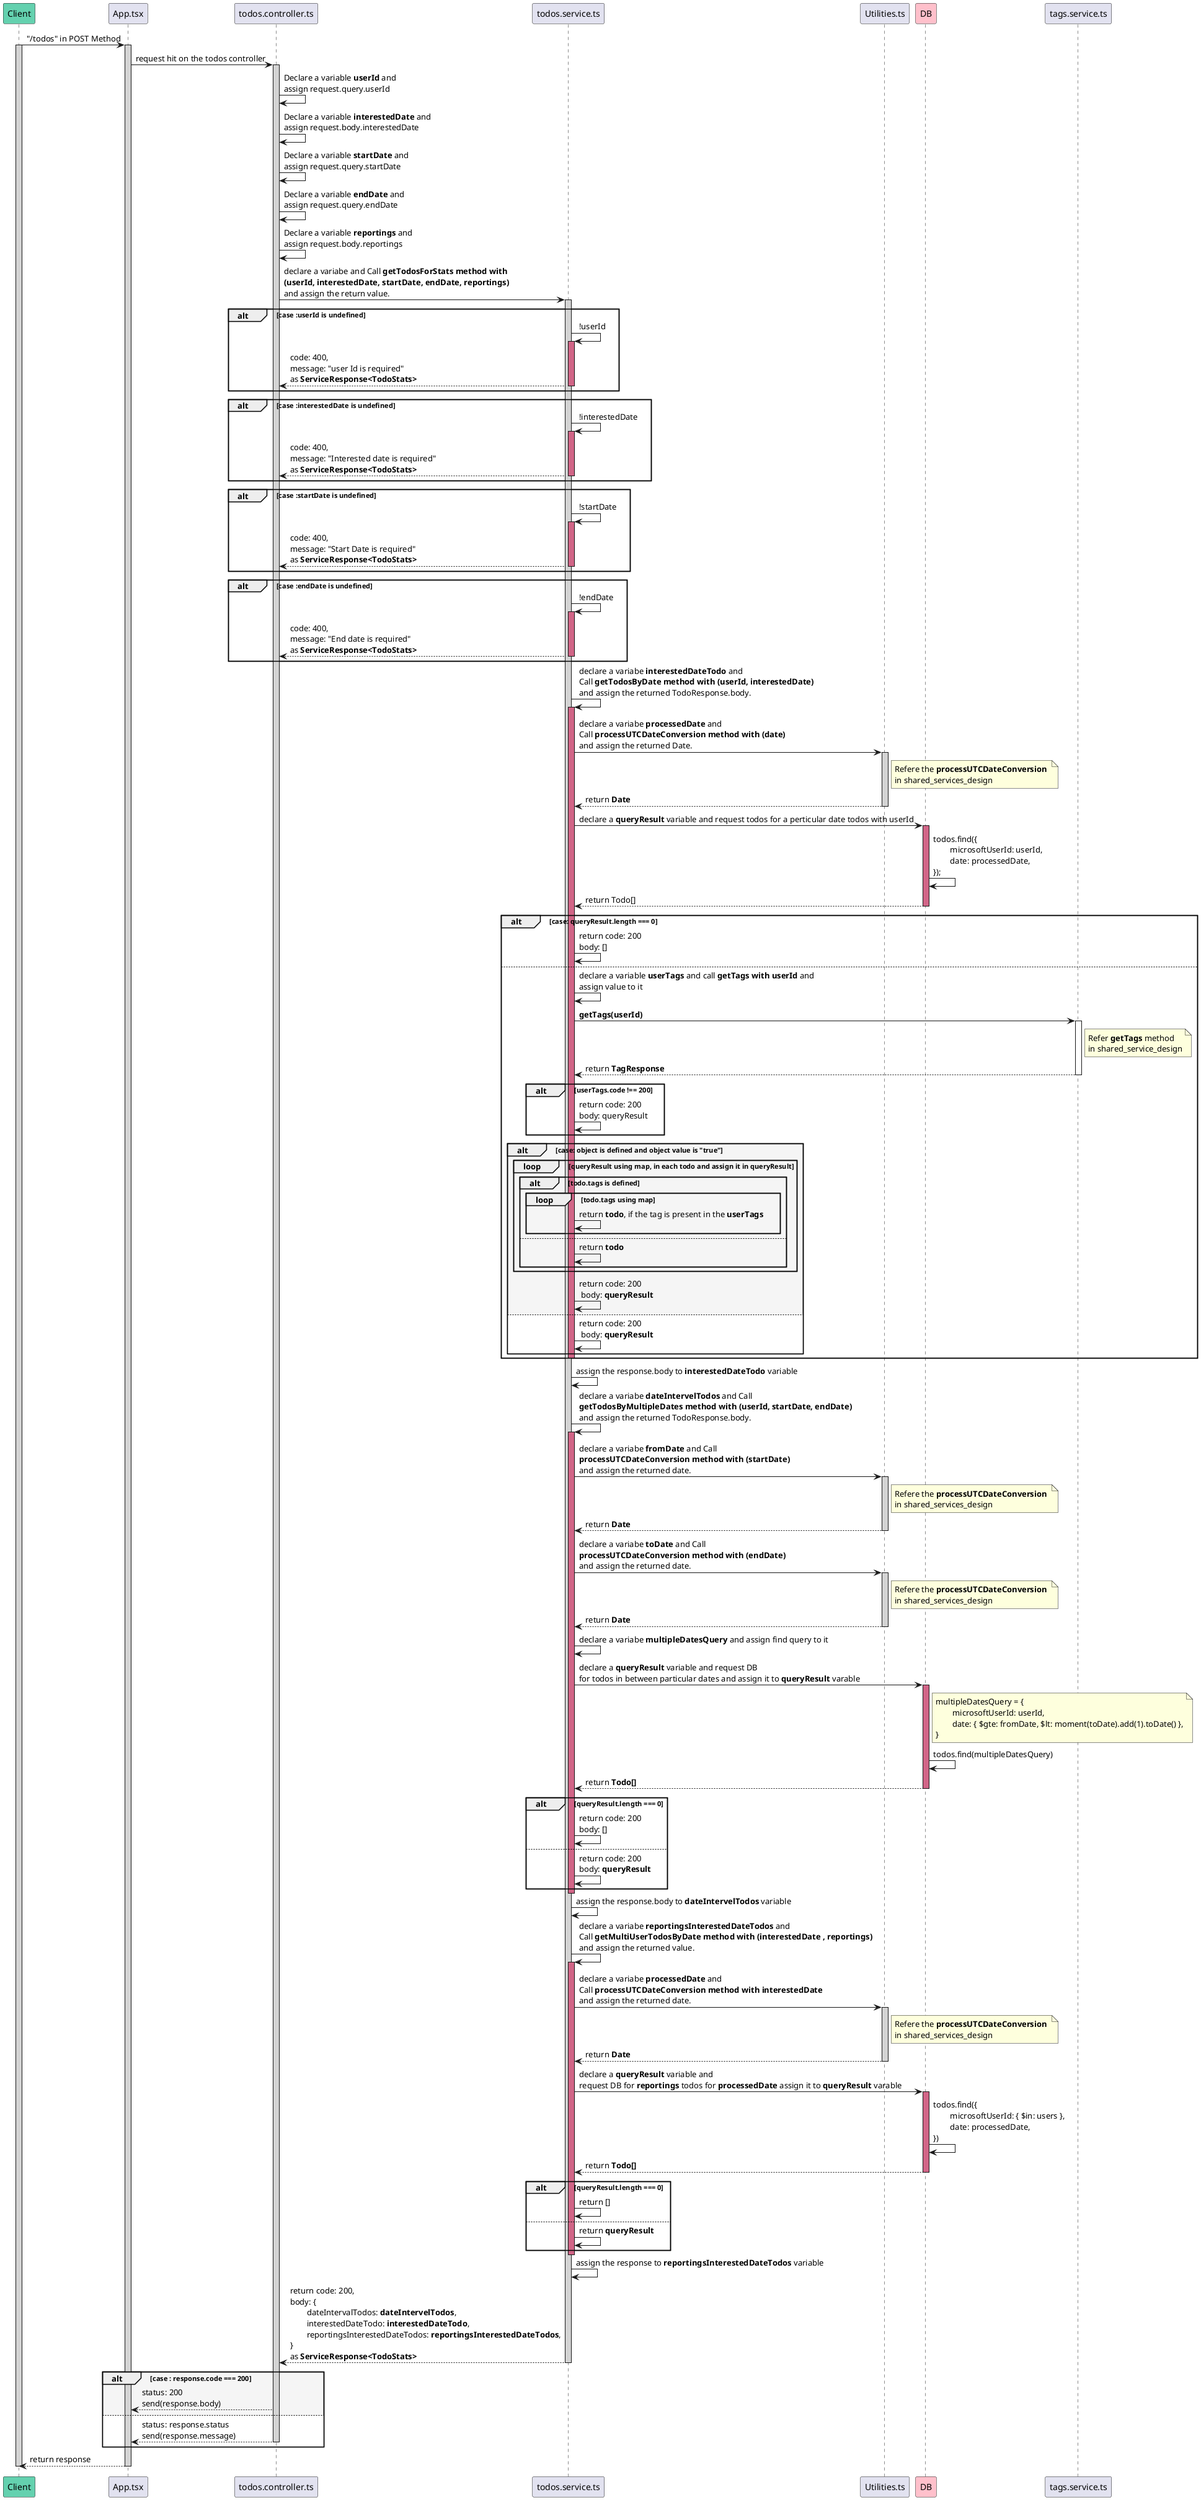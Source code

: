 @startuml Update Todo
participant Client #64D1AF
participant App.tsx
participant todos.controller.ts
participant todos.service.ts
participant Utilities.ts
participant DB #FFC0CB
participant tags.service.ts

Client -> App.tsx : "/todos" in POST Method
activate Client #D3D3D3
activate App.tsx #D3D3D3
App.tsx -> todos.controller.ts : request hit on the todos controller
activate todos.controller.ts #D3D3D3

todos.controller.ts -> todos.controller.ts : Declare a variable **userId** and \nassign request.query.userId
todos.controller.ts -> todos.controller.ts : Declare a variable **interestedDate** and \nassign request.body.interestedDate
todos.controller.ts -> todos.controller.ts : Declare a variable **startDate** and \nassign request.query.startDate
todos.controller.ts -> todos.controller.ts : Declare a variable **endDate** and \nassign request.query.endDate
todos.controller.ts -> todos.controller.ts : Declare a variable **reportings** and \nassign request.body.reportings

todos.controller.ts -> todos.service.ts : declare a variabe and Call **getTodosForStats method with **\n**(userId, interestedDate, startDate, endDate, reportings)** \nand assign the return value.

activate todos.service.ts #D3D3D3

alt case :userId is undefined
    todos.service.ts -> todos.service.ts : !userId
    activate  todos.service.ts #D16587
        todos.controller.ts <-- todos.service.ts  : code: 400,\nmessage: "user Id is required" \nas **ServiceResponse<TodoStats>**
    deactivate todos.service.ts
end

alt case :interestedDate is undefined
    todos.service.ts -> todos.service.ts : !interestedDate
    activate  todos.service.ts #D16587
        todos.controller.ts <-- todos.service.ts  : code: 400,\nmessage: "Interested date is required" \nas **ServiceResponse<TodoStats>**
    deactivate todos.service.ts
end

alt case :startDate is undefined
    todos.service.ts -> todos.service.ts : !startDate
    activate  todos.service.ts #D16587
        todos.controller.ts <-- todos.service.ts  : code: 400,\nmessage: "Start Date is required" \nas **ServiceResponse<TodoStats>**
    deactivate todos.service.ts
end

alt case :endDate is undefined
    todos.service.ts -> todos.service.ts : !endDate
    activate  todos.service.ts #D16587
        todos.controller.ts <-- todos.service.ts  : code: 400,\nmessage: "End date is required" \nas **ServiceResponse<TodoStats>**
    deactivate todos.service.ts
end

todos.service.ts -> todos.service.ts : declare a variabe **interestedDateTodo** and \nCall **getTodosByDate method with (userId, interestedDate)** \nand assign the returned TodoResponse.body.

activate todos.service.ts #D16587

todos.service.ts -> Utilities.ts : declare a variabe **processedDate** and \nCall **processUTCDateConversion method with (date)** \nand assign the returned Date.

activate Utilities.ts #D3D3D3
    note right of Utilities.ts : Refere the **processUTCDateConversion** \nin shared_services_design
    todos.service.ts <-- Utilities.ts : return **Date**
deactivate Utilities.ts

todos.service.ts -> DB : declare a **queryResult** variable and request todos for a perticular date todos with userId

activate DB #D16587
 DB -> DB : todos.find({\n\tmicrosoftUserId: userId,\n\tdate: processedDate,\n});
 todos.service.ts <-- DB : return Todo[]
deactivate DB

alt case: queryResult.length === 0 
    todos.service.ts -> todos.service.ts : return code: 200\nbody: []
else
    todos.service.ts -> todos.service.ts : declare a variable **userTags** and call **getTags with userId** and \nassign value to it
    todos.service.ts -> tags.service.ts : **getTags(userId)**
    activate tags.service.ts 
        note right of tags.service.ts : Refer **getTags** method \nin shared_service_design
        todos.service.ts <-- tags.service.ts : return **TagResponse**
    deactivate tags.service.ts

    alt userTags.code !== 200
        todos.service.ts -> todos.service.ts : return code: 200\nbody: queryResult
    end

    alt #DBDBDB4a case: object is defined and object value is "true"
        loop **queryResult** using map, in each **todo** and assign it in **queryResult**
            alt **todo.tags** is defined 
                loop **todo.tags** using map
                    todos.service.ts -> todos.service.ts :return **todo**, if the tag is present in the **userTags**
                end
            else 
                todos.service.ts -> todos.service.ts : return **todo**
            end
        end
        todos.service.ts -> todos.service.ts : return code: 200\n body: **queryResult**
    else #FFFFFF
        todos.service.ts -> todos.service.ts : return code: 200\n body: **queryResult**
    end
    deactivate todos.service.ts
end

todos.service.ts -> todos.service.ts : assign the response.body to **interestedDateTodo** variable


todos.service.ts -> todos.service.ts : declare a variabe **dateIntervelTodos** and Call \n**getTodosByMultipleDates method with (userId, startDate, endDate)** \nand assign the returned TodoResponse.body.
 
activate todos.service.ts #D16587

todos.service.ts -> Utilities.ts : declare a variabe **fromDate** and Call \n**processUTCDateConversion method with (startDate)** \nand assign the returned date.
activate Utilities.ts #D3D3D3
    note right of Utilities.ts : Refere the **processUTCDateConversion** \nin shared_services_design
    todos.service.ts <-- Utilities.ts : return **Date**
deactivate Utilities.ts

todos.service.ts -> Utilities.ts : declare a variabe **toDate** and Call \n**processUTCDateConversion method with (endDate)** \nand assign the returned date.
activate Utilities.ts #D3D3D3
    note right of Utilities.ts : Refere the **processUTCDateConversion** \nin shared_services_design
    todos.service.ts <-- Utilities.ts : return **Date**
deactivate Utilities.ts
todos.service.ts -> todos.service.ts : declare a variabe **multipleDatesQuery** and assign find query to it

todos.service.ts -> DB : declare a **queryResult** variable and request DB \nfor todos in between particular dates and assign it to **queryResult** varable

activate DB #D16587
    note right of DB : multipleDatesQuery = {\n\tmicrosoftUserId: userId,\n\tdate: { $gte: fromDate, $lt: moment(toDate).add(1).toDate() },\n}
    DB -> DB : todos.find(multipleDatesQuery)
    return return **Todo[]**
deactivate DB

alt queryResult.length === 0 
    todos.service.ts -> todos.service.ts : return code: 200\nbody: []
else
    todos.service.ts -> todos.service.ts : return code: 200\nbody: **queryResult**
end

deactivate todos.service.ts

todos.service.ts -> todos.service.ts : assign the response.body to **dateIntervelTodos** variable


todos.service.ts -> todos.service.ts : declare a variabe **reportingsInterestedDateTodos** and \nCall **getMultiUserTodosByDate method with (interestedDate , reportings)** \nand assign the returned value.
 
activate todos.service.ts #D16587

todos.service.ts -> Utilities.ts : declare a variabe **processedDate** and \nCall **processUTCDateConversion method with interestedDate** \nand assign the returned date.
activate Utilities.ts #D3D3D3
    note right of Utilities.ts : Refere the **processUTCDateConversion** \nin shared_services_design
    todos.service.ts <-- Utilities.ts : return **Date**
deactivate Utilities.ts

todos.service.ts -> DB : declare a **queryResult** variable and \nrequest DB for **reportings** todos for **processedDate** assign it to **queryResult** varable

activate DB #D16587
    DB -> DB : todos.find({\n\tmicrosoftUserId: { $in: users },\n\tdate: processedDate,\n})
    return return **Todo[]**
deactivate DB

alt queryResult.length === 0 
    todos.service.ts -> todos.service.ts : return []
else
    todos.service.ts -> todos.service.ts : return **queryResult**
end

deactivate todos.service.ts

todos.service.ts -> todos.service.ts : assign the response to **reportingsInterestedDateTodos** variable

todos.controller.ts <-- todos.service.ts : return code: 200, \nbody: {\n\tdateIntervalTodos: **dateIntervelTodos**,\n\tinterestedDateTodo: **interestedDateTodo**,\n\treportingsInterestedDateTodos: **reportingsInterestedDateTodos**,\n}\nas **ServiceResponse<TodoStats>**
deactivate todos.service.ts

alt #DBDBDB4a case : response.code === 200 
    App.tsx <-- todos.controller.ts : status: 200\nsend(response.body)
else #FFFFFF
    App.tsx <-- todos.controller.ts : status: response.status\nsend(response.message)
    deactivate todos.controller.ts
end

Client <-- App.tsx : return response

deactivate App.tsx
deactivate Client
@enduml
